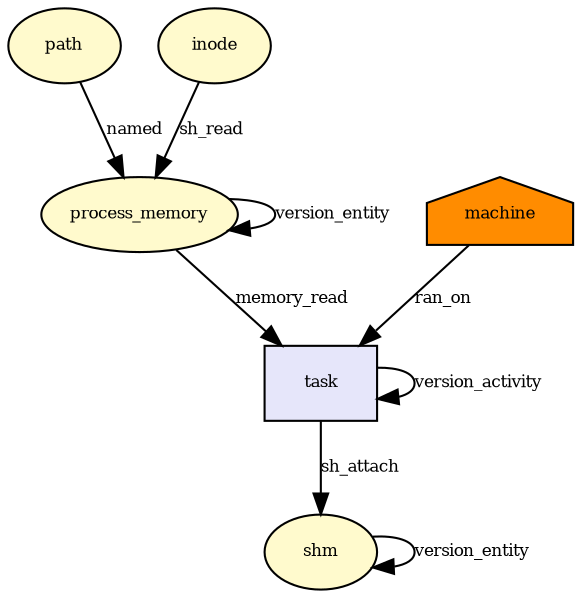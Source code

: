 digraph RGL__DirectedAdjacencyGraph {path[fontsize = 8,label = path,shape = ellipse, fillcolor="#fffacd", style = filled]

process_memory[fontsize = 8,label = process_memory,shape = ellipse, fillcolor="#fffacd", style = filled]

path -> process_memory[fontsize = 8,label = named]

machine[fontsize = 8,label = machine,shape = house, fillcolor="#ff8c00", style = filled]

task[fontsize = 8,label = task,shape = rectangle, fillcolor="#e6e6fa", style = filled]

machine -> task[fontsize = 8,label = ran_on]

process_memory -> task[fontsize = 8,label = memory_read]

shm[fontsize = 8,label = shm,shape = ellipse, fillcolor="#fffacd", style = filled]

task -> shm[fontsize = 8,label = sh_attach]

task -> task[fontsize = 8,label = version_activity]

shm -> shm[fontsize = 8,label = version_entity]

inode[fontsize = 8,label = inode,shape = ellipse, fillcolor="#fffacd", style = filled]

inode -> process_memory[fontsize = 8,label = sh_read]

process_memory -> process_memory[fontsize = 8,label = version_entity]

}